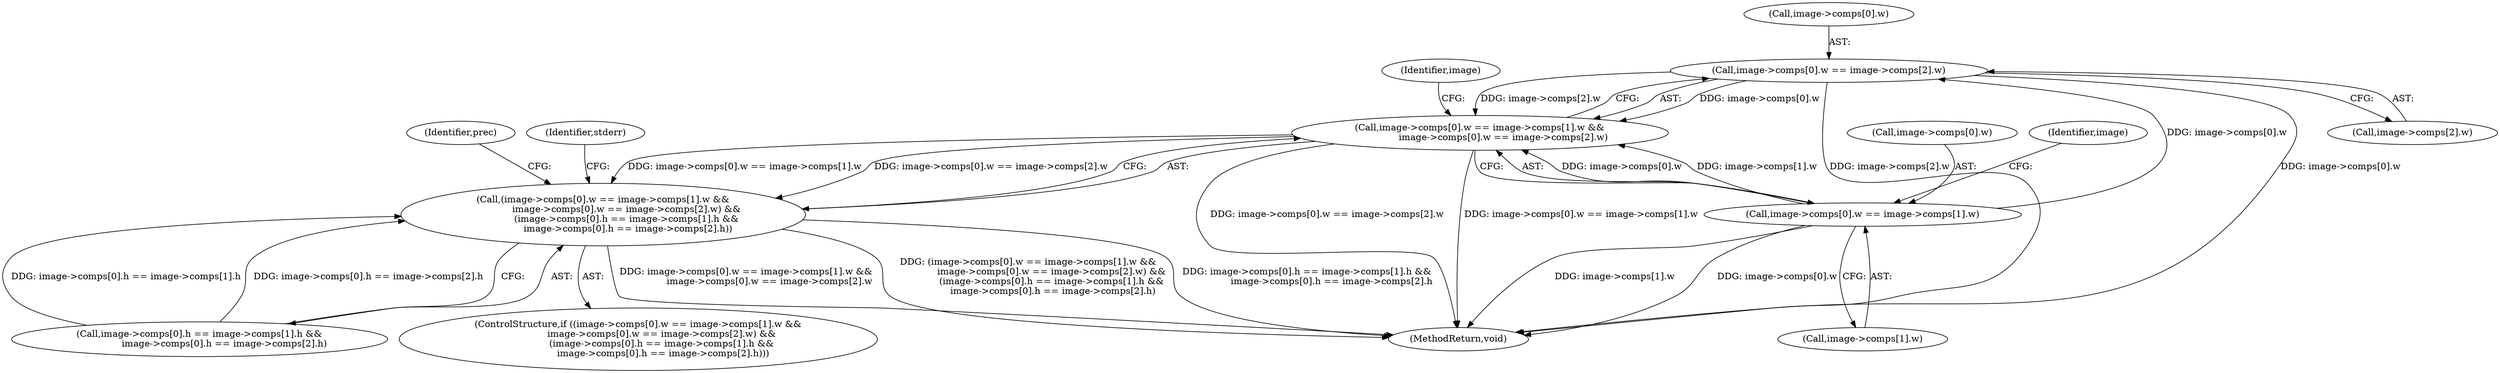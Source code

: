 digraph "0_openjpeg_2e5ab1d9987831c981ff05862e8ccf1381ed58ea@array" {
"1000531" [label="(Call,image->comps[0].w == image->comps[2].w)"];
"1000516" [label="(Call,image->comps[0].w == image->comps[1].w)"];
"1000515" [label="(Call,image->comps[0].w == image->comps[1].w &&\n                image->comps[0].w == image->comps[2].w)"];
"1000514" [label="(Call,(image->comps[0].w == image->comps[1].w &&\n                image->comps[0].w == image->comps[2].w) &&\n                (image->comps[0].h == image->comps[1].h &&\n                 image->comps[0].h == image->comps[2].h))"];
"1000515" [label="(Call,image->comps[0].w == image->comps[1].w &&\n                image->comps[0].w == image->comps[2].w)"];
"1000514" [label="(Call,(image->comps[0].w == image->comps[1].w &&\n                image->comps[0].w == image->comps[2].w) &&\n                (image->comps[0].h == image->comps[1].h &&\n                 image->comps[0].h == image->comps[2].h))"];
"1000546" [label="(Call,image->comps[0].h == image->comps[1].h &&\n                 image->comps[0].h == image->comps[2].h)"];
"1000531" [label="(Call,image->comps[0].w == image->comps[2].w)"];
"1000517" [label="(Call,image->comps[0].w)"];
"1000535" [label="(Identifier,image)"];
"1000551" [label="(Identifier,image)"];
"1000580" [label="(Identifier,prec)"];
"1000524" [label="(Call,image->comps[1].w)"];
"1001560" [label="(MethodReturn,void)"];
"1000964" [label="(Identifier,stderr)"];
"1000516" [label="(Call,image->comps[0].w == image->comps[1].w)"];
"1000513" [label="(ControlStructure,if ((image->comps[0].w == image->comps[1].w &&\n                image->comps[0].w == image->comps[2].w) &&\n                (image->comps[0].h == image->comps[1].h &&\n                 image->comps[0].h == image->comps[2].h)))"];
"1000532" [label="(Call,image->comps[0].w)"];
"1000539" [label="(Call,image->comps[2].w)"];
"1000531" -> "1000515"  [label="AST: "];
"1000531" -> "1000539"  [label="CFG: "];
"1000532" -> "1000531"  [label="AST: "];
"1000539" -> "1000531"  [label="AST: "];
"1000515" -> "1000531"  [label="CFG: "];
"1000531" -> "1001560"  [label="DDG: image->comps[2].w"];
"1000531" -> "1001560"  [label="DDG: image->comps[0].w"];
"1000531" -> "1000515"  [label="DDG: image->comps[0].w"];
"1000531" -> "1000515"  [label="DDG: image->comps[2].w"];
"1000516" -> "1000531"  [label="DDG: image->comps[0].w"];
"1000516" -> "1000515"  [label="AST: "];
"1000516" -> "1000524"  [label="CFG: "];
"1000517" -> "1000516"  [label="AST: "];
"1000524" -> "1000516"  [label="AST: "];
"1000535" -> "1000516"  [label="CFG: "];
"1000515" -> "1000516"  [label="CFG: "];
"1000516" -> "1001560"  [label="DDG: image->comps[1].w"];
"1000516" -> "1001560"  [label="DDG: image->comps[0].w"];
"1000516" -> "1000515"  [label="DDG: image->comps[0].w"];
"1000516" -> "1000515"  [label="DDG: image->comps[1].w"];
"1000515" -> "1000514"  [label="AST: "];
"1000551" -> "1000515"  [label="CFG: "];
"1000514" -> "1000515"  [label="CFG: "];
"1000515" -> "1001560"  [label="DDG: image->comps[0].w == image->comps[2].w"];
"1000515" -> "1001560"  [label="DDG: image->comps[0].w == image->comps[1].w"];
"1000515" -> "1000514"  [label="DDG: image->comps[0].w == image->comps[1].w"];
"1000515" -> "1000514"  [label="DDG: image->comps[0].w == image->comps[2].w"];
"1000514" -> "1000513"  [label="AST: "];
"1000514" -> "1000546"  [label="CFG: "];
"1000546" -> "1000514"  [label="AST: "];
"1000580" -> "1000514"  [label="CFG: "];
"1000964" -> "1000514"  [label="CFG: "];
"1000514" -> "1001560"  [label="DDG: (image->comps[0].w == image->comps[1].w &&\n                image->comps[0].w == image->comps[2].w) &&\n                (image->comps[0].h == image->comps[1].h &&\n                 image->comps[0].h == image->comps[2].h)"];
"1000514" -> "1001560"  [label="DDG: image->comps[0].h == image->comps[1].h &&\n                 image->comps[0].h == image->comps[2].h"];
"1000514" -> "1001560"  [label="DDG: image->comps[0].w == image->comps[1].w &&\n                image->comps[0].w == image->comps[2].w"];
"1000546" -> "1000514"  [label="DDG: image->comps[0].h == image->comps[1].h"];
"1000546" -> "1000514"  [label="DDG: image->comps[0].h == image->comps[2].h"];
}
